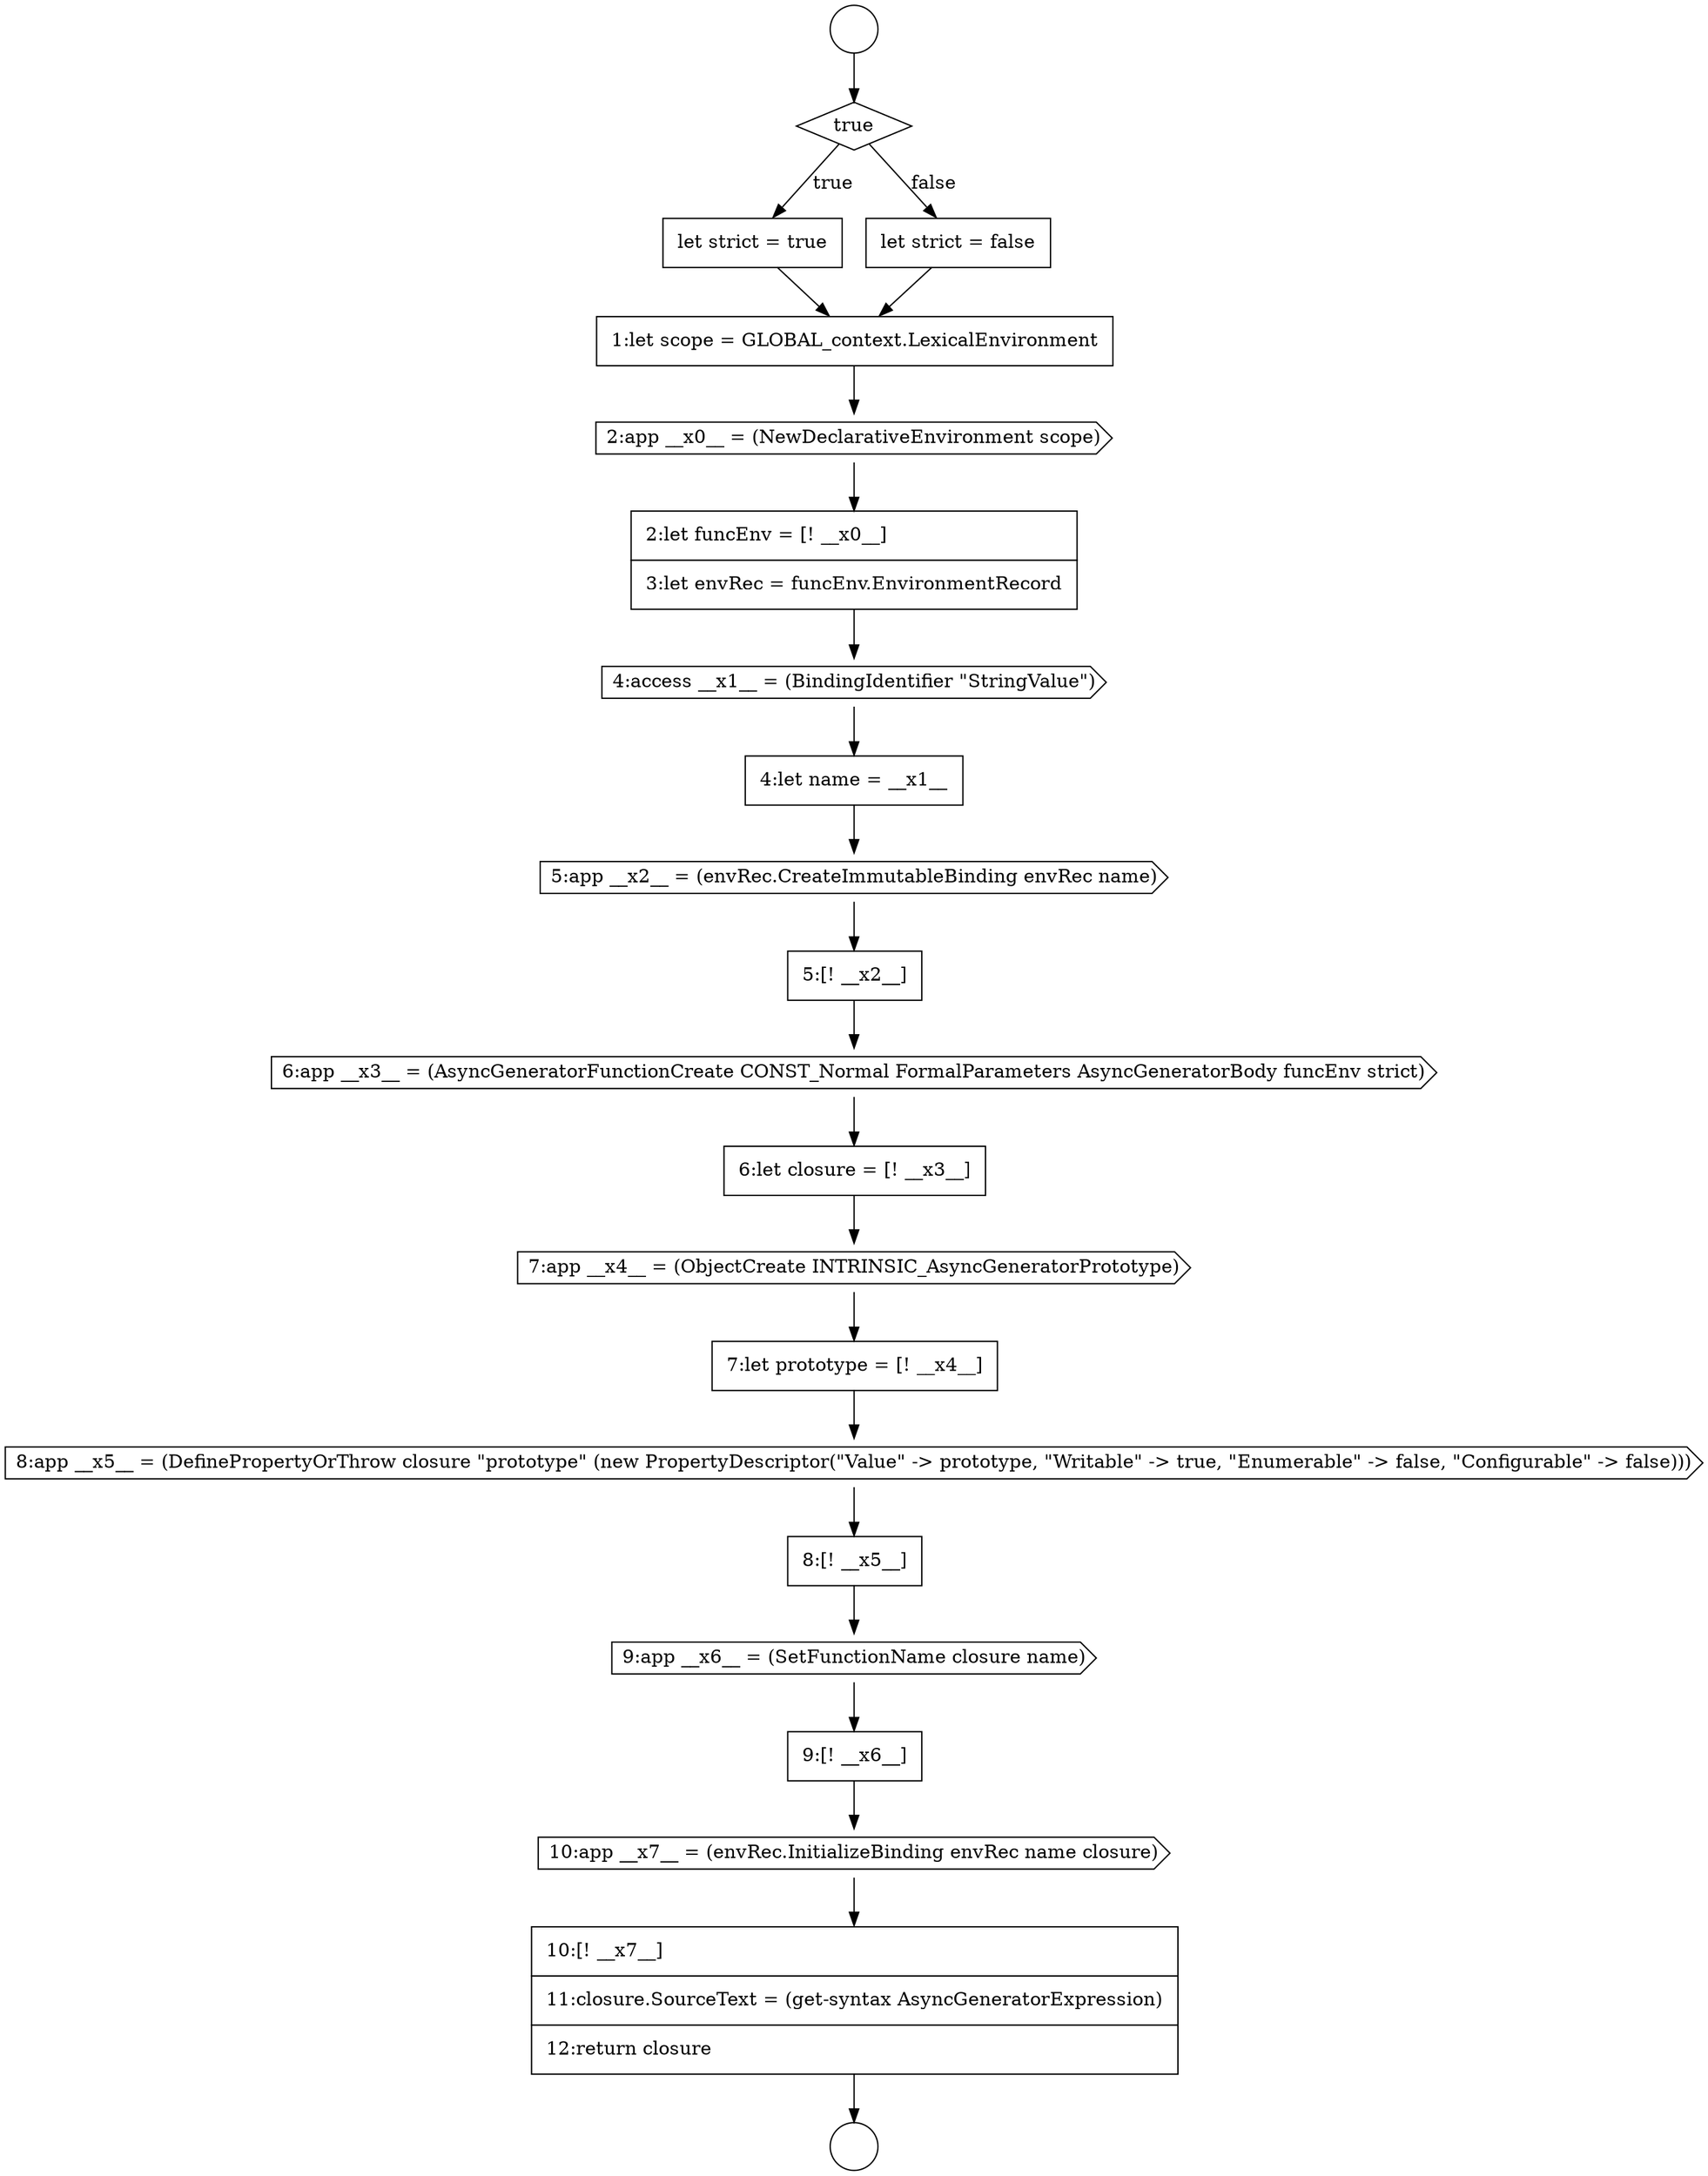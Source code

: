 digraph {
  node8930 [shape=none, margin=0, label=<<font color="black">
    <table border="0" cellborder="1" cellspacing="0" cellpadding="10">
      <tr><td align="left">10:[! __x7__]</td></tr>
      <tr><td align="left">11:closure.SourceText = (get-syntax AsyncGeneratorExpression)</td></tr>
      <tr><td align="left">12:return closure</td></tr>
    </table>
  </font>> color="black" fillcolor="white" style=filled]
  node8928 [shape=none, margin=0, label=<<font color="black">
    <table border="0" cellborder="1" cellspacing="0" cellpadding="10">
      <tr><td align="left">9:[! __x6__]</td></tr>
    </table>
  </font>> color="black" fillcolor="white" style=filled]
  node8911 [shape=diamond, label=<<font color="black">true</font>> color="black" fillcolor="white" style=filled]
  node8919 [shape=cds, label=<<font color="black">5:app __x2__ = (envRec.CreateImmutableBinding envRec name)</font>> color="black" fillcolor="white" style=filled]
  node8929 [shape=cds, label=<<font color="black">10:app __x7__ = (envRec.InitializeBinding envRec name closure)</font>> color="black" fillcolor="white" style=filled]
  node8924 [shape=none, margin=0, label=<<font color="black">
    <table border="0" cellborder="1" cellspacing="0" cellpadding="10">
      <tr><td align="left">7:let prototype = [! __x4__]</td></tr>
    </table>
  </font>> color="black" fillcolor="white" style=filled]
  node8927 [shape=cds, label=<<font color="black">9:app __x6__ = (SetFunctionName closure name)</font>> color="black" fillcolor="white" style=filled]
  node8910 [shape=circle label=" " color="black" fillcolor="white" style=filled]
  node8920 [shape=none, margin=0, label=<<font color="black">
    <table border="0" cellborder="1" cellspacing="0" cellpadding="10">
      <tr><td align="left">5:[! __x2__]</td></tr>
    </table>
  </font>> color="black" fillcolor="white" style=filled]
  node8916 [shape=none, margin=0, label=<<font color="black">
    <table border="0" cellborder="1" cellspacing="0" cellpadding="10">
      <tr><td align="left">2:let funcEnv = [! __x0__]</td></tr>
      <tr><td align="left">3:let envRec = funcEnv.EnvironmentRecord</td></tr>
    </table>
  </font>> color="black" fillcolor="white" style=filled]
  node8923 [shape=cds, label=<<font color="black">7:app __x4__ = (ObjectCreate INTRINSIC_AsyncGeneratorPrototype)</font>> color="black" fillcolor="white" style=filled]
  node8909 [shape=circle label=" " color="black" fillcolor="white" style=filled]
  node8926 [shape=none, margin=0, label=<<font color="black">
    <table border="0" cellborder="1" cellspacing="0" cellpadding="10">
      <tr><td align="left">8:[! __x5__]</td></tr>
    </table>
  </font>> color="black" fillcolor="white" style=filled]
  node8922 [shape=none, margin=0, label=<<font color="black">
    <table border="0" cellborder="1" cellspacing="0" cellpadding="10">
      <tr><td align="left">6:let closure = [! __x3__]</td></tr>
    </table>
  </font>> color="black" fillcolor="white" style=filled]
  node8917 [shape=cds, label=<<font color="black">4:access __x1__ = (BindingIdentifier &quot;StringValue&quot;)</font>> color="black" fillcolor="white" style=filled]
  node8914 [shape=none, margin=0, label=<<font color="black">
    <table border="0" cellborder="1" cellspacing="0" cellpadding="10">
      <tr><td align="left">1:let scope = GLOBAL_context.LexicalEnvironment</td></tr>
    </table>
  </font>> color="black" fillcolor="white" style=filled]
  node8912 [shape=none, margin=0, label=<<font color="black">
    <table border="0" cellborder="1" cellspacing="0" cellpadding="10">
      <tr><td align="left">let strict = true</td></tr>
    </table>
  </font>> color="black" fillcolor="white" style=filled]
  node8925 [shape=cds, label=<<font color="black">8:app __x5__ = (DefinePropertyOrThrow closure &quot;prototype&quot; (new PropertyDescriptor(&quot;Value&quot; -&gt; prototype, &quot;Writable&quot; -&gt; true, &quot;Enumerable&quot; -&gt; false, &quot;Configurable&quot; -&gt; false)))</font>> color="black" fillcolor="white" style=filled]
  node8921 [shape=cds, label=<<font color="black">6:app __x3__ = (AsyncGeneratorFunctionCreate CONST_Normal FormalParameters AsyncGeneratorBody funcEnv strict)</font>> color="black" fillcolor="white" style=filled]
  node8918 [shape=none, margin=0, label=<<font color="black">
    <table border="0" cellborder="1" cellspacing="0" cellpadding="10">
      <tr><td align="left">4:let name = __x1__</td></tr>
    </table>
  </font>> color="black" fillcolor="white" style=filled]
  node8913 [shape=none, margin=0, label=<<font color="black">
    <table border="0" cellborder="1" cellspacing="0" cellpadding="10">
      <tr><td align="left">let strict = false</td></tr>
    </table>
  </font>> color="black" fillcolor="white" style=filled]
  node8915 [shape=cds, label=<<font color="black">2:app __x0__ = (NewDeclarativeEnvironment scope)</font>> color="black" fillcolor="white" style=filled]
  node8921 -> node8922 [ color="black"]
  node8917 -> node8918 [ color="black"]
  node8912 -> node8914 [ color="black"]
  node8914 -> node8915 [ color="black"]
  node8923 -> node8924 [ color="black"]
  node8928 -> node8929 [ color="black"]
  node8925 -> node8926 [ color="black"]
  node8911 -> node8912 [label=<<font color="black">true</font>> color="black"]
  node8911 -> node8913 [label=<<font color="black">false</font>> color="black"]
  node8924 -> node8925 [ color="black"]
  node8913 -> node8914 [ color="black"]
  node8909 -> node8911 [ color="black"]
  node8930 -> node8910 [ color="black"]
  node8919 -> node8920 [ color="black"]
  node8918 -> node8919 [ color="black"]
  node8929 -> node8930 [ color="black"]
  node8922 -> node8923 [ color="black"]
  node8916 -> node8917 [ color="black"]
  node8926 -> node8927 [ color="black"]
  node8927 -> node8928 [ color="black"]
  node8915 -> node8916 [ color="black"]
  node8920 -> node8921 [ color="black"]
}
